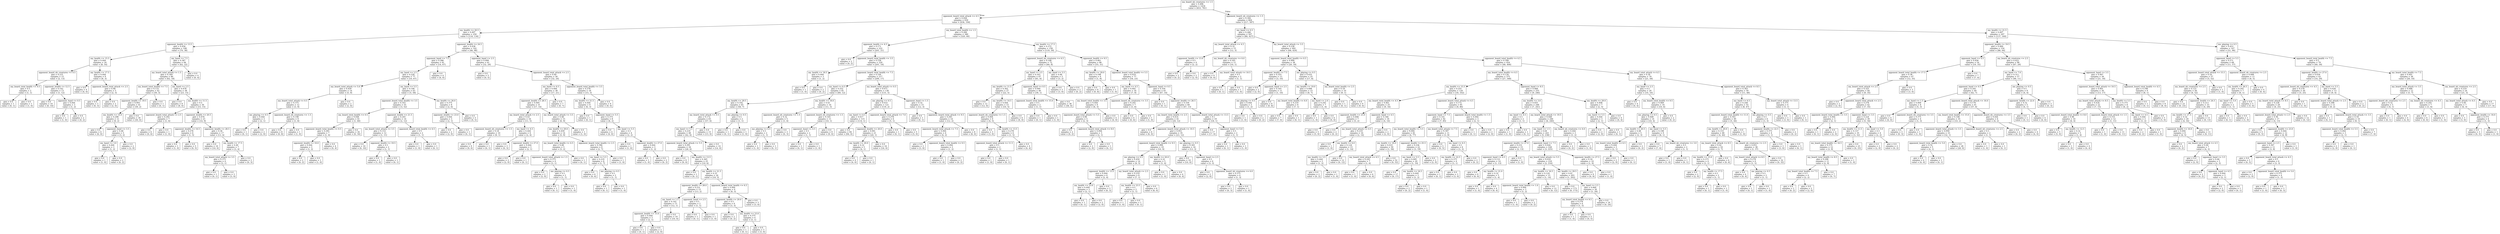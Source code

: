 digraph Tree {
node [shape=box] ;
0 [label="my_board_nb_creatures <= 1.5\ngini = 0.496\nsamples = 1434\nvalue = [653, 781]"] ;
1 [label="opponent_board_total_attack <= 4.5\ngini = 0.426\nsamples = 630\nvalue = [436, 194]"] ;
0 -> 1 [labeldistance=2.5, labelangle=45, headlabel="True"] ;
2 [label="my_health <= 20.5\ngini = 0.497\nsamples = 250\nvalue = [116, 134]"] ;
1 -> 2 ;
3 [label="opponent_health <= 13.5\ngini = 0.456\nsamples = 108\nvalue = [70, 38]"] ;
2 -> 3 ;
4 [label="my_health <= 15.5\ngini = 0.444\nsamples = 24\nvalue = [8, 16]"] ;
3 -> 4 ;
5 [label="opponent_board_nb_creatures <= 0.5\ngini = 0.231\nsamples = 15\nvalue = [2, 13]"] ;
4 -> 5 ;
6 [label="my_board_total_health <= 0.5\ngini = 0.5\nsamples = 2\nvalue = [1, 1]"] ;
5 -> 6 ;
7 [label="gini = 0.0\nsamples = 1\nvalue = [0, 1]"] ;
6 -> 7 ;
8 [label="gini = 0.0\nsamples = 1\nvalue = [1, 0]"] ;
6 -> 8 ;
9 [label="opponent_health <= 12.5\ngini = 0.142\nsamples = 13\nvalue = [1, 12]"] ;
5 -> 9 ;
10 [label="gini = 0.0\nsamples = 10\nvalue = [0, 10]"] ;
9 -> 10 ;
11 [label="opponent_hand <= 0.5\ngini = 0.444\nsamples = 3\nvalue = [1, 2]"] ;
9 -> 11 ;
12 [label="gini = 0.0\nsamples = 1\nvalue = [1, 0]"] ;
11 -> 12 ;
13 [label="gini = 0.0\nsamples = 2\nvalue = [0, 2]"] ;
11 -> 13 ;
14 [label="my_health <= 17.5\ngini = 0.444\nsamples = 9\nvalue = [6, 3]"] ;
4 -> 14 ;
15 [label="gini = 0.0\nsamples = 4\nvalue = [4, 0]"] ;
14 -> 15 ;
16 [label="opponent_board_total_attack <= 2.5\ngini = 0.48\nsamples = 5\nvalue = [2, 3]"] ;
14 -> 16 ;
17 [label="gini = 0.0\nsamples = 3\nvalue = [0, 3]"] ;
16 -> 17 ;
18 [label="gini = 0.0\nsamples = 2\nvalue = [2, 0]"] ;
16 -> 18 ;
19 [label="my_hand <= 7.5\ngini = 0.387\nsamples = 84\nvalue = [62, 22]"] ;
3 -> 19 ;
20 [label="my_board_total_attack <= 1.5\ngini = 0.349\nsamples = 80\nvalue = [62, 18]"] ;
19 -> 20 ;
21 [label="my_board_total_health <= 7.5\ngini = 0.133\nsamples = 42\nvalue = [39, 3]"] ;
20 -> 21 ;
22 [label="opponent_health <= 19.5\ngini = 0.093\nsamples = 41\nvalue = [39, 2]"] ;
21 -> 22 ;
23 [label="my_health <= 14.0\ngini = 0.298\nsamples = 11\nvalue = [9, 2]"] ;
22 -> 23 ;
24 [label="gini = 0.0\nsamples = 6\nvalue = [6, 0]"] ;
23 -> 24 ;
25 [label="opponent_hand <= 3.5\ngini = 0.48\nsamples = 5\nvalue = [3, 2]"] ;
23 -> 25 ;
26 [label="my_hand <= 3.0\ngini = 0.444\nsamples = 3\nvalue = [1, 2]"] ;
25 -> 26 ;
27 [label="gini = 0.0\nsamples = 1\nvalue = [1, 0]"] ;
26 -> 27 ;
28 [label="gini = 0.0\nsamples = 2\nvalue = [0, 2]"] ;
26 -> 28 ;
29 [label="gini = 0.0\nsamples = 2\nvalue = [2, 0]"] ;
25 -> 29 ;
30 [label="gini = 0.0\nsamples = 30\nvalue = [30, 0]"] ;
22 -> 30 ;
31 [label="gini = 0.0\nsamples = 1\nvalue = [0, 1]"] ;
21 -> 31 ;
32 [label="my_hand <= 2.5\ngini = 0.478\nsamples = 38\nvalue = [23, 15]"] ;
20 -> 32 ;
33 [label="gini = 0.0\nsamples = 8\nvalue = [8, 0]"] ;
32 -> 33 ;
34 [label="my_health <= 11.5\ngini = 0.5\nsamples = 30\nvalue = [15, 15]"] ;
32 -> 34 ;
35 [label="opponent_board_total_attack <= 2.5\ngini = 0.245\nsamples = 7\nvalue = [1, 6]"] ;
34 -> 35 ;
36 [label="gini = 0.0\nsamples = 6\nvalue = [0, 6]"] ;
35 -> 36 ;
37 [label="gini = 0.0\nsamples = 1\nvalue = [1, 0]"] ;
35 -> 37 ;
38 [label="opponent_health <= 20.5\ngini = 0.476\nsamples = 23\nvalue = [14, 9]"] ;
34 -> 38 ;
39 [label="opponent_health <= 14.5\ngini = 0.278\nsamples = 6\nvalue = [1, 5]"] ;
38 -> 39 ;
40 [label="gini = 0.0\nsamples = 1\nvalue = [1, 0]"] ;
39 -> 40 ;
41 [label="gini = 0.0\nsamples = 5\nvalue = [0, 5]"] ;
39 -> 41 ;
42 [label="opponent_health <= 28.5\ngini = 0.36\nsamples = 17\nvalue = [13, 4]"] ;
38 -> 42 ;
43 [label="gini = 0.0\nsamples = 10\nvalue = [10, 0]"] ;
42 -> 43 ;
44 [label="my_health <= 17.5\ngini = 0.49\nsamples = 7\nvalue = [3, 4]"] ;
42 -> 44 ;
45 [label="my_board_total_attack <= 3.5\ngini = 0.375\nsamples = 4\nvalue = [3, 1]"] ;
44 -> 45 ;
46 [label="gini = 0.0\nsamples = 1\nvalue = [0, 1]"] ;
45 -> 46 ;
47 [label="gini = 0.0\nsamples = 3\nvalue = [3, 0]"] ;
45 -> 47 ;
48 [label="gini = 0.0\nsamples = 3\nvalue = [0, 3]"] ;
44 -> 48 ;
49 [label="gini = 0.0\nsamples = 4\nvalue = [0, 4]"] ;
19 -> 49 ;
50 [label="opponent_health <= 24.5\ngini = 0.438\nsamples = 142\nvalue = [46, 96]"] ;
2 -> 50 ;
51 [label="opponent_hand <= 7.5\ngini = 0.286\nsamples = 81\nvalue = [14, 67]"] ;
50 -> 51 ;
52 [label="my_hand <= 2.5\ngini = 0.226\nsamples = 77\nvalue = [10, 67]"] ;
51 -> 52 ;
53 [label="my_board_total_attack <= 5.0\ngini = 0.459\nsamples = 14\nvalue = [5, 9]"] ;
52 -> 53 ;
54 [label="my_board_total_attack <= 0.5\ngini = 0.375\nsamples = 12\nvalue = [3, 9]"] ;
53 -> 54 ;
55 [label="me_playing <= 0.5\ngini = 0.444\nsamples = 3\nvalue = [2, 1]"] ;
54 -> 55 ;
56 [label="gini = 0.0\nsamples = 1\nvalue = [0, 1]"] ;
55 -> 56 ;
57 [label="gini = 0.0\nsamples = 2\nvalue = [2, 0]"] ;
55 -> 57 ;
58 [label="opponent_board_nb_creatures <= 1.5\ngini = 0.198\nsamples = 9\nvalue = [1, 8]"] ;
54 -> 58 ;
59 [label="gini = 0.0\nsamples = 8\nvalue = [0, 8]"] ;
58 -> 59 ;
60 [label="gini = 0.0\nsamples = 1\nvalue = [1, 0]"] ;
58 -> 60 ;
61 [label="gini = 0.0\nsamples = 2\nvalue = [2, 0]"] ;
53 -> 61 ;
62 [label="my_hand <= 5.5\ngini = 0.146\nsamples = 63\nvalue = [5, 58]"] ;
52 -> 62 ;
63 [label="opponent_board_total_health <= 3.5\ngini = 0.103\nsamples = 55\nvalue = [3, 52]"] ;
62 -> 63 ;
64 [label="my_board_total_health <= 0.5\ngini = 0.048\nsamples = 41\nvalue = [1, 40]"] ;
63 -> 64 ;
65 [label="opponent_board_total_health <= 0.5\ngini = 0.245\nsamples = 7\nvalue = [1, 6]"] ;
64 -> 65 ;
66 [label="opponent_health <= 10.0\ngini = 0.444\nsamples = 3\nvalue = [1, 2]"] ;
65 -> 66 ;
67 [label="gini = 0.0\nsamples = 2\nvalue = [0, 2]"] ;
66 -> 67 ;
68 [label="gini = 0.0\nsamples = 1\nvalue = [1, 0]"] ;
66 -> 68 ;
69 [label="gini = 0.0\nsamples = 4\nvalue = [0, 4]"] ;
65 -> 69 ;
70 [label="gini = 0.0\nsamples = 34\nvalue = [0, 34]"] ;
64 -> 70 ;
71 [label="opponent_health <= 21.5\ngini = 0.245\nsamples = 14\nvalue = [2, 12]"] ;
63 -> 71 ;
72 [label="my_board_total_attack <= 3.5\ngini = 0.153\nsamples = 12\nvalue = [1, 11]"] ;
71 -> 72 ;
73 [label="gini = 0.0\nsamples = 10\nvalue = [0, 10]"] ;
72 -> 73 ;
74 [label="opponent_health <= 19.5\ngini = 0.5\nsamples = 2\nvalue = [1, 1]"] ;
72 -> 74 ;
75 [label="gini = 0.0\nsamples = 1\nvalue = [1, 0]"] ;
74 -> 75 ;
76 [label="gini = 0.0\nsamples = 1\nvalue = [0, 1]"] ;
74 -> 76 ;
77 [label="opponent_board_total_health <= 6.5\ngini = 0.5\nsamples = 2\nvalue = [1, 1]"] ;
71 -> 77 ;
78 [label="gini = 0.0\nsamples = 1\nvalue = [1, 0]"] ;
77 -> 78 ;
79 [label="gini = 0.0\nsamples = 1\nvalue = [0, 1]"] ;
77 -> 79 ;
80 [label="my_health <= 26.0\ngini = 0.375\nsamples = 8\nvalue = [2, 6]"] ;
62 -> 80 ;
81 [label="opponent_health <= 23.0\ngini = 0.444\nsamples = 3\nvalue = [2, 1]"] ;
80 -> 81 ;
82 [label="gini = 0.0\nsamples = 2\nvalue = [2, 0]"] ;
81 -> 82 ;
83 [label="gini = 0.0\nsamples = 1\nvalue = [0, 1]"] ;
81 -> 83 ;
84 [label="gini = 0.0\nsamples = 5\nvalue = [0, 5]"] ;
80 -> 84 ;
85 [label="gini = 0.0\nsamples = 4\nvalue = [4, 0]"] ;
51 -> 85 ;
86 [label="opponent_hand <= 2.5\ngini = 0.499\nsamples = 61\nvalue = [32, 29]"] ;
50 -> 86 ;
87 [label="gini = 0.0\nsamples = 5\nvalue = [0, 5]"] ;
86 -> 87 ;
88 [label="opponent_board_total_attack <= 2.5\ngini = 0.49\nsamples = 56\nvalue = [32, 24]"] ;
86 -> 88 ;
89 [label="my_hand <= 6.5\ngini = 0.494\nsamples = 38\nvalue = [17, 21]"] ;
88 -> 89 ;
90 [label="opponent_health <= 28.5\ngini = 0.495\nsamples = 31\nvalue = [17, 14]"] ;
89 -> 90 ;
91 [label="my_board_total_attack <= 2.5\ngini = 0.43\nsamples = 16\nvalue = [11, 5]"] ;
90 -> 91 ;
92 [label="opponent_board_nb_creatures <= 1.5\ngini = 0.18\nsamples = 10\nvalue = [9, 1]"] ;
91 -> 92 ;
93 [label="gini = 0.0\nsamples = 9\nvalue = [9, 0]"] ;
92 -> 93 ;
94 [label="gini = 0.0\nsamples = 1\nvalue = [0, 1]"] ;
92 -> 94 ;
95 [label="my_hand <= 4.5\ngini = 0.444\nsamples = 6\nvalue = [2, 4]"] ;
91 -> 95 ;
96 [label="gini = 0.0\nsamples = 3\nvalue = [0, 3]"] ;
95 -> 96 ;
97 [label="opponent_health <= 27.0\ngini = 0.444\nsamples = 3\nvalue = [2, 1]"] ;
95 -> 97 ;
98 [label="gini = 0.0\nsamples = 2\nvalue = [2, 0]"] ;
97 -> 98 ;
99 [label="gini = 0.0\nsamples = 1\nvalue = [0, 1]"] ;
97 -> 99 ;
100 [label="my_board_total_attack <= 3.5\ngini = 0.48\nsamples = 15\nvalue = [6, 9]"] ;
90 -> 100 ;
101 [label="my_health <= 29.0\ngini = 0.459\nsamples = 14\nvalue = [5, 9]"] ;
100 -> 101 ;
102 [label="my_board_total_health <= 4.5\ngini = 0.48\nsamples = 5\nvalue = [3, 2]"] ;
101 -> 102 ;
103 [label="opponent_board_total_attack <= 1.5\ngini = 0.375\nsamples = 4\nvalue = [3, 1]"] ;
102 -> 103 ;
104 [label="gini = 0.0\nsamples = 2\nvalue = [2, 0]"] ;
103 -> 104 ;
105 [label="me_playing <= 0.5\ngini = 0.5\nsamples = 2\nvalue = [1, 1]"] ;
103 -> 105 ;
106 [label="gini = 0.0\nsamples = 1\nvalue = [0, 1]"] ;
105 -> 106 ;
107 [label="gini = 0.0\nsamples = 1\nvalue = [1, 0]"] ;
105 -> 107 ;
108 [label="gini = 0.0\nsamples = 1\nvalue = [0, 1]"] ;
102 -> 108 ;
109 [label="opponent_board_total_health <= 2.5\ngini = 0.346\nsamples = 9\nvalue = [2, 7]"] ;
101 -> 109 ;
110 [label="my_hand <= 5.5\ngini = 0.219\nsamples = 8\nvalue = [1, 7]"] ;
109 -> 110 ;
111 [label="gini = 0.0\nsamples = 6\nvalue = [0, 6]"] ;
110 -> 111 ;
112 [label="me_playing <= 0.5\ngini = 0.5\nsamples = 2\nvalue = [1, 1]"] ;
110 -> 112 ;
113 [label="gini = 0.0\nsamples = 1\nvalue = [0, 1]"] ;
112 -> 113 ;
114 [label="gini = 0.0\nsamples = 1\nvalue = [1, 0]"] ;
112 -> 114 ;
115 [label="gini = 0.0\nsamples = 1\nvalue = [1, 0]"] ;
109 -> 115 ;
116 [label="gini = 0.0\nsamples = 1\nvalue = [1, 0]"] ;
100 -> 116 ;
117 [label="gini = 0.0\nsamples = 7\nvalue = [0, 7]"] ;
89 -> 117 ;
118 [label="opponent_board_total_health <= 3.5\ngini = 0.278\nsamples = 18\nvalue = [15, 3]"] ;
88 -> 118 ;
119 [label="my_health <= 21.5\ngini = 0.444\nsamples = 9\nvalue = [6, 3]"] ;
118 -> 119 ;
120 [label="gini = 0.0\nsamples = 1\nvalue = [0, 1]"] ;
119 -> 120 ;
121 [label="opponent_hand <= 5.5\ngini = 0.375\nsamples = 8\nvalue = [6, 2]"] ;
119 -> 121 ;
122 [label="gini = 0.0\nsamples = 4\nvalue = [4, 0]"] ;
121 -> 122 ;
123 [label="my_hand <= 5.5\ngini = 0.5\nsamples = 4\nvalue = [2, 2]"] ;
121 -> 123 ;
124 [label="gini = 0.0\nsamples = 1\nvalue = [1, 0]"] ;
123 -> 124 ;
125 [label="opponent_health <= 27.0\ngini = 0.444\nsamples = 3\nvalue = [1, 2]"] ;
123 -> 125 ;
126 [label="gini = 0.0\nsamples = 1\nvalue = [1, 0]"] ;
125 -> 126 ;
127 [label="gini = 0.0\nsamples = 2\nvalue = [0, 2]"] ;
125 -> 127 ;
128 [label="gini = 0.0\nsamples = 9\nvalue = [9, 0]"] ;
118 -> 128 ;
129 [label="my_board_total_health <= 1.5\ngini = 0.266\nsamples = 380\nvalue = [320, 60]"] ;
1 -> 129 ;
130 [label="opponent_health <= 4.5\ngini = 0.171\nsamples = 222\nvalue = [201, 21]"] ;
129 -> 130 ;
131 [label="gini = 0.0\nsamples = 2\nvalue = [0, 2]"] ;
130 -> 131 ;
132 [label="opponent_board_total_health <= 3.5\ngini = 0.158\nsamples = 220\nvalue = [201, 19]"] ;
130 -> 132 ;
133 [label="my_health <= 18.5\ngini = 0.444\nsamples = 3\nvalue = [1, 2]"] ;
132 -> 133 ;
134 [label="gini = 0.0\nsamples = 1\nvalue = [1, 0]"] ;
133 -> 134 ;
135 [label="gini = 0.0\nsamples = 2\nvalue = [0, 2]"] ;
133 -> 135 ;
136 [label="opponent_board_total_health <= 7.5\ngini = 0.144\nsamples = 217\nvalue = [200, 17]"] ;
132 -> 136 ;
137 [label="my_hand <= 6.5\ngini = 0.252\nsamples = 81\nvalue = [69, 12]"] ;
136 -> 137 ;
138 [label="my_health <= 29.5\ngini = 0.192\nsamples = 65\nvalue = [58, 7]"] ;
137 -> 138 ;
139 [label="my_board_total_attack <= 0.5\ngini = 0.172\nsamples = 63\nvalue = [57, 6]"] ;
138 -> 139 ;
140 [label="my_hand <= 5.5\ngini = 0.219\nsamples = 48\nvalue = [42, 6]"] ;
139 -> 140 ;
141 [label="opponent_board_total_attack <= 5.5\ngini = 0.291\nsamples = 34\nvalue = [28, 6]"] ;
140 -> 141 ;
142 [label="gini = 0.0\nsamples = 9\nvalue = [9, 0]"] ;
141 -> 142 ;
143 [label="my_health <= 13.5\ngini = 0.365\nsamples = 25\nvalue = [19, 6]"] ;
141 -> 143 ;
144 [label="gini = 0.0\nsamples = 1\nvalue = [0, 1]"] ;
143 -> 144 ;
145 [label="my_health <= 21.5\ngini = 0.33\nsamples = 24\nvalue = [19, 5]"] ;
143 -> 145 ;
146 [label="opponent_health <= 28.0\ngini = 0.231\nsamples = 15\nvalue = [13, 2]"] ;
145 -> 146 ;
147 [label="my_hand <= 1.5\ngini = 0.142\nsamples = 13\nvalue = [12, 1]"] ;
146 -> 147 ;
148 [label="opponent_health <= 15.0\ngini = 0.444\nsamples = 3\nvalue = [2, 1]"] ;
147 -> 148 ;
149 [label="gini = 0.0\nsamples = 1\nvalue = [0, 1]"] ;
148 -> 149 ;
150 [label="gini = 0.0\nsamples = 2\nvalue = [2, 0]"] ;
148 -> 150 ;
151 [label="gini = 0.0\nsamples = 10\nvalue = [10, 0]"] ;
147 -> 151 ;
152 [label="opponent_hand <= 2.5\ngini = 0.5\nsamples = 2\nvalue = [1, 1]"] ;
146 -> 152 ;
153 [label="gini = 0.0\nsamples = 1\nvalue = [0, 1]"] ;
152 -> 153 ;
154 [label="gini = 0.0\nsamples = 1\nvalue = [1, 0]"] ;
152 -> 154 ;
155 [label="opponent_board_total_health <= 6.5\ngini = 0.444\nsamples = 9\nvalue = [6, 3]"] ;
145 -> 155 ;
156 [label="opponent_health <= 20.0\ngini = 0.5\nsamples = 6\nvalue = [3, 3]"] ;
155 -> 156 ;
157 [label="gini = 0.0\nsamples = 2\nvalue = [0, 2]"] ;
156 -> 157 ;
158 [label="my_health <= 23.0\ngini = 0.375\nsamples = 4\nvalue = [3, 1]"] ;
156 -> 158 ;
159 [label="gini = 0.0\nsamples = 1\nvalue = [0, 1]"] ;
158 -> 159 ;
160 [label="gini = 0.0\nsamples = 3\nvalue = [3, 0]"] ;
158 -> 160 ;
161 [label="gini = 0.0\nsamples = 3\nvalue = [3, 0]"] ;
155 -> 161 ;
162 [label="gini = 0.0\nsamples = 14\nvalue = [14, 0]"] ;
140 -> 162 ;
163 [label="gini = 0.0\nsamples = 15\nvalue = [15, 0]"] ;
139 -> 163 ;
164 [label="me_playing <= 0.5\ngini = 0.5\nsamples = 2\nvalue = [1, 1]"] ;
138 -> 164 ;
165 [label="gini = 0.0\nsamples = 1\nvalue = [0, 1]"] ;
164 -> 165 ;
166 [label="gini = 0.0\nsamples = 1\nvalue = [1, 0]"] ;
164 -> 166 ;
167 [label="my_health <= 18.0\ngini = 0.43\nsamples = 16\nvalue = [11, 5]"] ;
137 -> 167 ;
168 [label="opponent_board_nb_creatures <= 1.5\ngini = 0.32\nsamples = 5\nvalue = [1, 4]"] ;
167 -> 168 ;
169 [label="me_playing <= 0.5\ngini = 0.5\nsamples = 2\nvalue = [1, 1]"] ;
168 -> 169 ;
170 [label="gini = 0.0\nsamples = 1\nvalue = [1, 0]"] ;
169 -> 170 ;
171 [label="gini = 0.0\nsamples = 1\nvalue = [0, 1]"] ;
169 -> 171 ;
172 [label="gini = 0.0\nsamples = 3\nvalue = [0, 3]"] ;
168 -> 172 ;
173 [label="opponent_board_nb_creatures <= 1.5\ngini = 0.165\nsamples = 11\nvalue = [10, 1]"] ;
167 -> 173 ;
174 [label="opponent_hand <= 4.5\ngini = 0.5\nsamples = 2\nvalue = [1, 1]"] ;
173 -> 174 ;
175 [label="gini = 0.0\nsamples = 1\nvalue = [0, 1]"] ;
174 -> 175 ;
176 [label="gini = 0.0\nsamples = 1\nvalue = [1, 0]"] ;
174 -> 176 ;
177 [label="gini = 0.0\nsamples = 9\nvalue = [9, 0]"] ;
173 -> 177 ;
178 [label="my_board_total_attack <= 0.5\ngini = 0.071\nsamples = 136\nvalue = [131, 5]"] ;
136 -> 178 ;
179 [label="me_playing <= 0.5\ngini = 0.033\nsamples = 121\nvalue = [119, 2]"] ;
178 -> 179 ;
180 [label="my_hand <= 6.5\ngini = 0.017\nsamples = 115\nvalue = [114, 1]"] ;
179 -> 180 ;
181 [label="gini = 0.0\nsamples = 94\nvalue = [94, 0]"] ;
180 -> 181 ;
182 [label="opponent_health <= 20.0\ngini = 0.091\nsamples = 21\nvalue = [20, 1]"] ;
180 -> 182 ;
183 [label="my_health <= 20.0\ngini = 0.32\nsamples = 5\nvalue = [4, 1]"] ;
182 -> 183 ;
184 [label="gini = 0.0\nsamples = 4\nvalue = [4, 0]"] ;
183 -> 184 ;
185 [label="gini = 0.0\nsamples = 1\nvalue = [0, 1]"] ;
183 -> 185 ;
186 [label="gini = 0.0\nsamples = 16\nvalue = [16, 0]"] ;
182 -> 186 ;
187 [label="opponent_board_total_attack <= 7.0\ngini = 0.278\nsamples = 6\nvalue = [5, 1]"] ;
179 -> 187 ;
188 [label="gini = 0.0\nsamples = 1\nvalue = [0, 1]"] ;
187 -> 188 ;
189 [label="gini = 0.0\nsamples = 5\nvalue = [5, 0]"] ;
187 -> 189 ;
190 [label="opponent_hand <= 1.5\ngini = 0.32\nsamples = 15\nvalue = [12, 3]"] ;
178 -> 190 ;
191 [label="gini = 0.0\nsamples = 1\nvalue = [0, 1]"] ;
190 -> 191 ;
192 [label="opponent_board_total_attack <= 9.5\ngini = 0.245\nsamples = 14\nvalue = [12, 2]"] ;
190 -> 192 ;
193 [label="opponent_board_total_attack <= 7.5\ngini = 0.444\nsamples = 6\nvalue = [4, 2]"] ;
192 -> 193 ;
194 [label="gini = 0.0\nsamples = 3\nvalue = [3, 0]"] ;
193 -> 194 ;
195 [label="opponent_board_total_health <= 9.5\ngini = 0.444\nsamples = 3\nvalue = [1, 2]"] ;
193 -> 195 ;
196 [label="gini = 0.0\nsamples = 1\nvalue = [1, 0]"] ;
195 -> 196 ;
197 [label="gini = 0.0\nsamples = 2\nvalue = [0, 2]"] ;
195 -> 197 ;
198 [label="gini = 0.0\nsamples = 8\nvalue = [8, 0]"] ;
192 -> 198 ;
199 [label="my_health <= 17.5\ngini = 0.372\nsamples = 158\nvalue = [119, 39]"] ;
129 -> 199 ;
200 [label="opponent_board_nb_creatures <= 6.5\ngini = 0.198\nsamples = 72\nvalue = [64, 8]"] ;
199 -> 200 ;
201 [label="my_hand <= 3.5\ngini = 0.163\nsamples = 67\nvalue = [61, 6]"] ;
200 -> 201 ;
202 [label="my_health <= 11.5\ngini = 0.302\nsamples = 27\nvalue = [22, 5]"] ;
201 -> 202 ;
203 [label="gini = 0.0\nsamples = 12\nvalue = [12, 0]"] ;
202 -> 203 ;
204 [label="my_health <= 14.5\ngini = 0.444\nsamples = 15\nvalue = [10, 5]"] ;
202 -> 204 ;
205 [label="opponent_board_nb_creatures <= 1.5\ngini = 0.494\nsamples = 9\nvalue = [4, 5]"] ;
204 -> 205 ;
206 [label="gini = 0.0\nsamples = 3\nvalue = [3, 0]"] ;
205 -> 206 ;
207 [label="my_health <= 13.5\ngini = 0.278\nsamples = 6\nvalue = [1, 5]"] ;
205 -> 207 ;
208 [label="opponent_board_total_attack <= 11.5\ngini = 0.5\nsamples = 2\nvalue = [1, 1]"] ;
207 -> 208 ;
209 [label="gini = 0.0\nsamples = 1\nvalue = [1, 0]"] ;
208 -> 209 ;
210 [label="gini = 0.0\nsamples = 1\nvalue = [0, 1]"] ;
208 -> 210 ;
211 [label="gini = 0.0\nsamples = 4\nvalue = [0, 4]"] ;
207 -> 211 ;
212 [label="gini = 0.0\nsamples = 6\nvalue = [6, 0]"] ;
204 -> 212 ;
213 [label="opponent_hand <= 0.5\ngini = 0.049\nsamples = 40\nvalue = [39, 1]"] ;
201 -> 213 ;
214 [label="opponent_board_total_health <= 15.0\ngini = 0.5\nsamples = 2\nvalue = [1, 1]"] ;
213 -> 214 ;
215 [label="gini = 0.0\nsamples = 1\nvalue = [0, 1]"] ;
214 -> 215 ;
216 [label="gini = 0.0\nsamples = 1\nvalue = [1, 0]"] ;
214 -> 216 ;
217 [label="gini = 0.0\nsamples = 38\nvalue = [38, 0]"] ;
213 -> 217 ;
218 [label="my_hand <= 5.5\ngini = 0.48\nsamples = 5\nvalue = [3, 2]"] ;
200 -> 218 ;
219 [label="gini = 0.0\nsamples = 3\nvalue = [3, 0]"] ;
218 -> 219 ;
220 [label="gini = 0.0\nsamples = 2\nvalue = [0, 2]"] ;
218 -> 220 ;
221 [label="opponent_health <= 9.5\ngini = 0.461\nsamples = 86\nvalue = [55, 31]"] ;
199 -> 221 ;
222 [label="my_health <= 29.0\ngini = 0.198\nsamples = 9\nvalue = [1, 8]"] ;
221 -> 222 ;
223 [label="gini = 0.0\nsamples = 8\nvalue = [0, 8]"] ;
222 -> 223 ;
224 [label="gini = 0.0\nsamples = 1\nvalue = [1, 0]"] ;
222 -> 224 ;
225 [label="opponent_board_total_health <= 5.5\ngini = 0.419\nsamples = 77\nvalue = [54, 23]"] ;
221 -> 225 ;
226 [label="my_hand <= 4.5\ngini = 0.492\nsamples = 16\nvalue = [7, 9]"] ;
225 -> 226 ;
227 [label="my_board_total_health <= 3.5\ngini = 0.444\nsamples = 9\nvalue = [6, 3]"] ;
226 -> 227 ;
228 [label="opponent_board_total_attack <= 5.5\ngini = 0.48\nsamples = 5\nvalue = [2, 3]"] ;
227 -> 228 ;
229 [label="gini = 0.0\nsamples = 2\nvalue = [0, 2]"] ;
228 -> 229 ;
230 [label="opponent_board_total_attack <= 8.0\ngini = 0.444\nsamples = 3\nvalue = [2, 1]"] ;
228 -> 230 ;
231 [label="gini = 0.0\nsamples = 2\nvalue = [2, 0]"] ;
230 -> 231 ;
232 [label="gini = 0.0\nsamples = 1\nvalue = [0, 1]"] ;
230 -> 232 ;
233 [label="gini = 0.0\nsamples = 4\nvalue = [4, 0]"] ;
227 -> 233 ;
234 [label="opponent_board_nb_creatures <= 3.5\ngini = 0.245\nsamples = 7\nvalue = [1, 6]"] ;
226 -> 234 ;
235 [label="gini = 0.0\nsamples = 6\nvalue = [0, 6]"] ;
234 -> 235 ;
236 [label="gini = 0.0\nsamples = 1\nvalue = [1, 0]"] ;
234 -> 236 ;
237 [label="opponent_hand <= 0.5\ngini = 0.354\nsamples = 61\nvalue = [47, 14]"] ;
225 -> 237 ;
238 [label="gini = 0.0\nsamples = 1\nvalue = [0, 1]"] ;
237 -> 238 ;
239 [label="opponent_health <= 26.5\ngini = 0.339\nsamples = 60\nvalue = [47, 13]"] ;
237 -> 239 ;
240 [label="my_board_total_health <= 2.5\ngini = 0.414\nsamples = 41\nvalue = [29, 12]"] ;
239 -> 240 ;
241 [label="gini = 0.0\nsamples = 6\nvalue = [6, 0]"] ;
240 -> 241 ;
242 [label="opponent_board_total_attack <= 10.5\ngini = 0.451\nsamples = 35\nvalue = [23, 12]"] ;
240 -> 242 ;
243 [label="opponent_board_total_health <= 9.5\ngini = 0.499\nsamples = 19\nvalue = [10, 9]"] ;
242 -> 243 ;
244 [label="me_playing <= 0.5\ngini = 0.459\nsamples = 14\nvalue = [9, 5]"] ;
243 -> 244 ;
245 [label="opponent_health <= 13.5\ngini = 0.444\nsamples = 6\nvalue = [2, 4]"] ;
244 -> 245 ;
246 [label="my_health <= 23.0\ngini = 0.444\nsamples = 3\nvalue = [2, 1]"] ;
245 -> 246 ;
247 [label="gini = 0.0\nsamples = 1\nvalue = [0, 1]"] ;
246 -> 247 ;
248 [label="gini = 0.0\nsamples = 2\nvalue = [2, 0]"] ;
246 -> 248 ;
249 [label="gini = 0.0\nsamples = 3\nvalue = [0, 3]"] ;
245 -> 249 ;
250 [label="my_board_total_attack <= 2.5\ngini = 0.219\nsamples = 8\nvalue = [7, 1]"] ;
244 -> 250 ;
251 [label="my_health <= 23.5\ngini = 0.5\nsamples = 2\nvalue = [1, 1]"] ;
250 -> 251 ;
252 [label="gini = 0.0\nsamples = 1\nvalue = [1, 0]"] ;
251 -> 252 ;
253 [label="gini = 0.0\nsamples = 1\nvalue = [0, 1]"] ;
251 -> 253 ;
254 [label="gini = 0.0\nsamples = 6\nvalue = [6, 0]"] ;
250 -> 254 ;
255 [label="my_health <= 20.0\ngini = 0.32\nsamples = 5\nvalue = [1, 4]"] ;
243 -> 255 ;
256 [label="gini = 0.0\nsamples = 1\nvalue = [1, 0]"] ;
255 -> 256 ;
257 [label="gini = 0.0\nsamples = 4\nvalue = [0, 4]"] ;
255 -> 257 ;
258 [label="me_playing <= 0.5\ngini = 0.305\nsamples = 16\nvalue = [13, 3]"] ;
242 -> 258 ;
259 [label="gini = 0.0\nsamples = 10\nvalue = [10, 0]"] ;
258 -> 259 ;
260 [label="opponent_hand <= 2.5\ngini = 0.5\nsamples = 6\nvalue = [3, 3]"] ;
258 -> 260 ;
261 [label="gini = 0.0\nsamples = 2\nvalue = [2, 0]"] ;
260 -> 261 ;
262 [label="opponent_board_nb_creatures <= 6.0\ngini = 0.375\nsamples = 4\nvalue = [1, 3]"] ;
260 -> 262 ;
263 [label="gini = 0.0\nsamples = 3\nvalue = [0, 3]"] ;
262 -> 263 ;
264 [label="gini = 0.0\nsamples = 1\nvalue = [1, 0]"] ;
262 -> 264 ;
265 [label="opponent_board_total_attack <= 13.5\ngini = 0.1\nsamples = 19\nvalue = [18, 1]"] ;
239 -> 265 ;
266 [label="gini = 0.0\nsamples = 17\nvalue = [17, 0]"] ;
265 -> 266 ;
267 [label="opponent_hand <= 5.0\ngini = 0.5\nsamples = 2\nvalue = [1, 1]"] ;
265 -> 267 ;
268 [label="gini = 0.0\nsamples = 1\nvalue = [0, 1]"] ;
267 -> 268 ;
269 [label="gini = 0.0\nsamples = 1\nvalue = [1, 0]"] ;
267 -> 269 ;
270 [label="opponent_board_nb_creatures <= 1.5\ngini = 0.394\nsamples = 804\nvalue = [217, 587]"] ;
0 -> 270 [labeldistance=2.5, labelangle=-45, headlabel="False"] ;
271 [label="my_hand <= 0.5\ngini = 0.266\nsamples = 507\nvalue = [80, 427]"] ;
270 -> 271 ;
272 [label="my_board_total_attack <= 4.5\ngini = 0.32\nsamples = 15\nvalue = [12, 3]"] ;
271 -> 272 ;
273 [label="opponent_health <= 13.0\ngini = 0.5\nsamples = 4\nvalue = [2, 2]"] ;
272 -> 273 ;
274 [label="gini = 0.0\nsamples = 2\nvalue = [0, 2]"] ;
273 -> 274 ;
275 [label="gini = 0.0\nsamples = 2\nvalue = [2, 0]"] ;
273 -> 275 ;
276 [label="my_board_nb_creatures <= 6.0\ngini = 0.165\nsamples = 11\nvalue = [10, 1]"] ;
272 -> 276 ;
277 [label="gini = 0.0\nsamples = 9\nvalue = [9, 0]"] ;
276 -> 277 ;
278 [label="my_board_total_attack <= 10.5\ngini = 0.5\nsamples = 2\nvalue = [1, 1]"] ;
276 -> 278 ;
279 [label="gini = 0.0\nsamples = 1\nvalue = [0, 1]"] ;
278 -> 279 ;
280 [label="gini = 0.0\nsamples = 1\nvalue = [1, 0]"] ;
278 -> 280 ;
281 [label="my_board_total_attack <= 3.5\ngini = 0.238\nsamples = 492\nvalue = [68, 424]"] ;
271 -> 281 ;
282 [label="opponent_board_total_health <= 0.5\ngini = 0.499\nsamples = 38\nvalue = [20, 18]"] ;
281 -> 282 ;
283 [label="opponent_health <= 7.5\ngini = 0.355\nsamples = 13\nvalue = [3, 10]"] ;
282 -> 283 ;
284 [label="gini = 0.0\nsamples = 2\nvalue = [2, 0]"] ;
283 -> 284 ;
285 [label="opponent_hand <= 2.5\ngini = 0.165\nsamples = 11\nvalue = [1, 10]"] ;
283 -> 285 ;
286 [label="me_playing <= 0.5\ngini = 0.444\nsamples = 3\nvalue = [1, 2]"] ;
285 -> 286 ;
287 [label="gini = 0.0\nsamples = 1\nvalue = [1, 0]"] ;
286 -> 287 ;
288 [label="gini = 0.0\nsamples = 2\nvalue = [0, 2]"] ;
286 -> 288 ;
289 [label="gini = 0.0\nsamples = 8\nvalue = [0, 8]"] ;
285 -> 289 ;
290 [label="me_playing <= 0.5\ngini = 0.435\nsamples = 25\nvalue = [17, 8]"] ;
282 -> 290 ;
291 [label="my_health <= 19.0\ngini = 0.498\nsamples = 15\nvalue = [8, 7]"] ;
290 -> 291 ;
292 [label="my_board_total_health <= 6.0\ngini = 0.219\nsamples = 8\nvalue = [7, 1]"] ;
291 -> 292 ;
293 [label="gini = 0.0\nsamples = 7\nvalue = [7, 0]"] ;
292 -> 293 ;
294 [label="gini = 0.0\nsamples = 1\nvalue = [0, 1]"] ;
292 -> 294 ;
295 [label="my_hand <= 2.0\ngini = 0.245\nsamples = 7\nvalue = [1, 6]"] ;
291 -> 295 ;
296 [label="gini = 0.0\nsamples = 1\nvalue = [1, 0]"] ;
295 -> 296 ;
297 [label="gini = 0.0\nsamples = 6\nvalue = [0, 6]"] ;
295 -> 297 ;
298 [label="my_board_total_health <= 2.5\ngini = 0.18\nsamples = 10\nvalue = [9, 1]"] ;
290 -> 298 ;
299 [label="gini = 0.0\nsamples = 1\nvalue = [0, 1]"] ;
298 -> 299 ;
300 [label="gini = 0.0\nsamples = 9\nvalue = [9, 0]"] ;
298 -> 300 ;
301 [label="opponent_board_total_health <= 4.5\ngini = 0.189\nsamples = 454\nvalue = [48, 406]"] ;
281 -> 301 ;
302 [label="my_board_total_health <= 6.5\ngini = 0.134\nsamples = 375\nvalue = [27, 348]"] ;
301 -> 302 ;
303 [label="my_health <= 15.5\ngini = 0.255\nsamples = 120\nvalue = [18, 102]"] ;
302 -> 303 ;
304 [label="my_board_total_health <= 4.5\ngini = 0.461\nsamples = 25\nvalue = [9, 16]"] ;
303 -> 304 ;
305 [label="opponent_health <= 23.0\ngini = 0.408\nsamples = 7\nvalue = [5, 2]"] ;
304 -> 305 ;
306 [label="gini = 0.0\nsamples = 5\nvalue = [5, 0]"] ;
305 -> 306 ;
307 [label="gini = 0.0\nsamples = 2\nvalue = [0, 2]"] ;
305 -> 307 ;
308 [label="opponent_hand <= 4.5\ngini = 0.346\nsamples = 18\nvalue = [4, 14]"] ;
304 -> 308 ;
309 [label="my_board_total_attack <= 4.5\ngini = 0.219\nsamples = 16\nvalue = [2, 14]"] ;
308 -> 309 ;
310 [label="gini = 0.0\nsamples = 1\nvalue = [1, 0]"] ;
309 -> 310 ;
311 [label="my_health <= 6.0\ngini = 0.124\nsamples = 15\nvalue = [1, 14]"] ;
309 -> 311 ;
312 [label="my_health <= 3.5\ngini = 0.444\nsamples = 3\nvalue = [1, 2]"] ;
311 -> 312 ;
313 [label="gini = 0.0\nsamples = 2\nvalue = [0, 2]"] ;
312 -> 313 ;
314 [label="gini = 0.0\nsamples = 1\nvalue = [1, 0]"] ;
312 -> 314 ;
315 [label="gini = 0.0\nsamples = 12\nvalue = [0, 12]"] ;
311 -> 315 ;
316 [label="gini = 0.0\nsamples = 2\nvalue = [2, 0]"] ;
308 -> 316 ;
317 [label="opponent_board_total_attack <= 4.5\ngini = 0.172\nsamples = 95\nvalue = [9, 86]"] ;
303 -> 317 ;
318 [label="opponent_hand <= 7.5\ngini = 0.141\nsamples = 92\nvalue = [7, 85]"] ;
317 -> 318 ;
319 [label="my_board_total_health <= 5.5\ngini = 0.094\nsamples = 81\nvalue = [4, 77]"] ;
318 -> 319 ;
320 [label="my_health <= 18.0\ngini = 0.033\nsamples = 59\nvalue = [1, 58]"] ;
319 -> 320 ;
321 [label="my_board_total_attack <= 4.5\ngini = 0.245\nsamples = 7\nvalue = [1, 6]"] ;
320 -> 321 ;
322 [label="gini = 0.0\nsamples = 1\nvalue = [1, 0]"] ;
321 -> 322 ;
323 [label="gini = 0.0\nsamples = 6\nvalue = [0, 6]"] ;
321 -> 323 ;
324 [label="gini = 0.0\nsamples = 52\nvalue = [0, 52]"] ;
320 -> 324 ;
325 [label="opponent_health <= 25.5\ngini = 0.236\nsamples = 22\nvalue = [3, 19]"] ;
319 -> 325 ;
326 [label="my_hand <= 5.5\ngini = 0.095\nsamples = 20\nvalue = [1, 19]"] ;
325 -> 326 ;
327 [label="gini = 0.0\nsamples = 17\nvalue = [0, 17]"] ;
326 -> 327 ;
328 [label="my_health <= 24.5\ngini = 0.444\nsamples = 3\nvalue = [1, 2]"] ;
326 -> 328 ;
329 [label="gini = 0.0\nsamples = 2\nvalue = [0, 2]"] ;
328 -> 329 ;
330 [label="gini = 0.0\nsamples = 1\nvalue = [1, 0]"] ;
328 -> 330 ;
331 [label="gini = 0.0\nsamples = 2\nvalue = [2, 0]"] ;
325 -> 331 ;
332 [label="my_board_total_attack <= 7.5\ngini = 0.397\nsamples = 11\nvalue = [3, 8]"] ;
318 -> 332 ;
333 [label="gini = 0.0\nsamples = 5\nvalue = [0, 5]"] ;
332 -> 333 ;
334 [label="my_hand <= 6.5\ngini = 0.5\nsamples = 6\nvalue = [3, 3]"] ;
332 -> 334 ;
335 [label="my_health <= 22.5\ngini = 0.375\nsamples = 4\nvalue = [3, 1]"] ;
334 -> 335 ;
336 [label="gini = 0.0\nsamples = 1\nvalue = [0, 1]"] ;
335 -> 336 ;
337 [label="gini = 0.0\nsamples = 3\nvalue = [3, 0]"] ;
335 -> 337 ;
338 [label="gini = 0.0\nsamples = 2\nvalue = [0, 2]"] ;
334 -> 338 ;
339 [label="opponent_board_total_health <= 1.5\ngini = 0.444\nsamples = 3\nvalue = [2, 1]"] ;
317 -> 339 ;
340 [label="gini = 0.0\nsamples = 1\nvalue = [0, 1]"] ;
339 -> 340 ;
341 [label="gini = 0.0\nsamples = 2\nvalue = [2, 0]"] ;
339 -> 341 ;
342 [label="opponent_hand <= 8.5\ngini = 0.068\nsamples = 255\nvalue = [9, 246]"] ;
302 -> 342 ;
343 [label="my_health <= 3.0\ngini = 0.055\nsamples = 248\nvalue = [7, 241]"] ;
342 -> 343 ;
344 [label="my_hand <= 4.5\ngini = 0.5\nsamples = 2\nvalue = [1, 1]"] ;
343 -> 344 ;
345 [label="gini = 0.0\nsamples = 1\nvalue = [1, 0]"] ;
344 -> 345 ;
346 [label="gini = 0.0\nsamples = 1\nvalue = [0, 1]"] ;
344 -> 346 ;
347 [label="my_board_total_attack <= 19.5\ngini = 0.048\nsamples = 246\nvalue = [6, 240]"] ;
343 -> 347 ;
348 [label="my_hand <= 1.5\ngini = 0.04\nsamples = 243\nvalue = [5, 238]"] ;
347 -> 348 ;
349 [label="opponent_health <= 27.0\ngini = 0.231\nsamples = 15\nvalue = [2, 13]"] ;
348 -> 349 ;
350 [label="opponent_hand <= 4.5\ngini = 0.133\nsamples = 14\nvalue = [1, 13]"] ;
349 -> 350 ;
351 [label="gini = 0.0\nsamples = 9\nvalue = [0, 9]"] ;
350 -> 351 ;
352 [label="my_health <= 21.0\ngini = 0.32\nsamples = 5\nvalue = [1, 4]"] ;
350 -> 352 ;
353 [label="gini = 0.0\nsamples = 1\nvalue = [1, 0]"] ;
352 -> 353 ;
354 [label="gini = 0.0\nsamples = 4\nvalue = [0, 4]"] ;
352 -> 354 ;
355 [label="gini = 0.0\nsamples = 1\nvalue = [1, 0]"] ;
349 -> 355 ;
356 [label="opponent_hand <= 7.5\ngini = 0.026\nsamples = 228\nvalue = [3, 225]"] ;
348 -> 356 ;
357 [label="my_board_total_attack <= 5.5\ngini = 0.018\nsamples = 218\nvalue = [2, 216]"] ;
356 -> 357 ;
358 [label="my_health <= 16.5\ngini = 0.124\nsamples = 15\nvalue = [1, 14]"] ;
357 -> 358 ;
359 [label="opponent_board_total_health <= 1.0\ngini = 0.444\nsamples = 3\nvalue = [1, 2]"] ;
358 -> 359 ;
360 [label="gini = 0.0\nsamples = 1\nvalue = [1, 0]"] ;
359 -> 360 ;
361 [label="gini = 0.0\nsamples = 2\nvalue = [0, 2]"] ;
359 -> 361 ;
362 [label="gini = 0.0\nsamples = 12\nvalue = [0, 12]"] ;
358 -> 362 ;
363 [label="my_health <= 29.5\ngini = 0.01\nsamples = 203\nvalue = [1, 202]"] ;
357 -> 363 ;
364 [label="gini = 0.0\nsamples = 173\nvalue = [0, 173]"] ;
363 -> 364 ;
365 [label="my_hand <= 2.5\ngini = 0.064\nsamples = 30\nvalue = [1, 29]"] ;
363 -> 365 ;
366 [label="my_board_total_health <= 9.5\ngini = 0.278\nsamples = 6\nvalue = [1, 5]"] ;
365 -> 366 ;
367 [label="gini = 0.0\nsamples = 1\nvalue = [1, 0]"] ;
366 -> 367 ;
368 [label="gini = 0.0\nsamples = 5\nvalue = [0, 5]"] ;
366 -> 368 ;
369 [label="gini = 0.0\nsamples = 24\nvalue = [0, 24]"] ;
365 -> 369 ;
370 [label="opponent_health <= 27.5\ngini = 0.18\nsamples = 10\nvalue = [1, 9]"] ;
356 -> 370 ;
371 [label="gini = 0.0\nsamples = 9\nvalue = [0, 9]"] ;
370 -> 371 ;
372 [label="gini = 0.0\nsamples = 1\nvalue = [1, 0]"] ;
370 -> 372 ;
373 [label="my_board_nb_creatures <= 6.0\ngini = 0.444\nsamples = 3\nvalue = [1, 2]"] ;
347 -> 373 ;
374 [label="gini = 0.0\nsamples = 2\nvalue = [0, 2]"] ;
373 -> 374 ;
375 [label="gini = 0.0\nsamples = 1\nvalue = [1, 0]"] ;
373 -> 375 ;
376 [label="my_health <= 29.0\ngini = 0.408\nsamples = 7\nvalue = [2, 5]"] ;
342 -> 376 ;
377 [label="my_hand <= 5.5\ngini = 0.444\nsamples = 3\nvalue = [2, 1]"] ;
376 -> 377 ;
378 [label="gini = 0.0\nsamples = 2\nvalue = [2, 0]"] ;
377 -> 378 ;
379 [label="gini = 0.0\nsamples = 1\nvalue = [0, 1]"] ;
377 -> 379 ;
380 [label="gini = 0.0\nsamples = 4\nvalue = [0, 4]"] ;
376 -> 380 ;
381 [label="my_board_total_attack <= 6.5\ngini = 0.39\nsamples = 79\nvalue = [21, 58]"] ;
301 -> 381 ;
382 [label="my_hand <= 2.5\ngini = 0.5\nsamples = 20\nvalue = [10, 10]"] ;
381 -> 382 ;
383 [label="gini = 0.0\nsamples = 4\nvalue = [0, 4]"] ;
382 -> 383 ;
384 [label="my_board_total_health <= 9.5\ngini = 0.469\nsamples = 16\nvalue = [10, 6]"] ;
382 -> 384 ;
385 [label="me_playing <= 0.5\ngini = 0.408\nsamples = 14\nvalue = [10, 4]"] ;
384 -> 385 ;
386 [label="my_health <= 20.5\ngini = 0.48\nsamples = 5\nvalue = [2, 3]"] ;
385 -> 386 ;
387 [label="my_board_total_health <= 6.5\ngini = 0.444\nsamples = 3\nvalue = [2, 1]"] ;
386 -> 387 ;
388 [label="gini = 0.0\nsamples = 2\nvalue = [2, 0]"] ;
387 -> 388 ;
389 [label="gini = 0.0\nsamples = 1\nvalue = [0, 1]"] ;
387 -> 389 ;
390 [label="gini = 0.0\nsamples = 2\nvalue = [0, 2]"] ;
386 -> 390 ;
391 [label="my_hand <= 5.5\ngini = 0.198\nsamples = 9\nvalue = [8, 1]"] ;
385 -> 391 ;
392 [label="gini = 0.0\nsamples = 7\nvalue = [7, 0]"] ;
391 -> 392 ;
393 [label="my_board_nb_creatures <= 3.0\ngini = 0.5\nsamples = 2\nvalue = [1, 1]"] ;
391 -> 393 ;
394 [label="gini = 0.0\nsamples = 1\nvalue = [1, 0]"] ;
393 -> 394 ;
395 [label="gini = 0.0\nsamples = 1\nvalue = [0, 1]"] ;
393 -> 395 ;
396 [label="gini = 0.0\nsamples = 2\nvalue = [0, 2]"] ;
384 -> 396 ;
397 [label="opponent_board_total_attack <= 8.5\ngini = 0.303\nsamples = 59\nvalue = [11, 48]"] ;
381 -> 397 ;
398 [label="my_hand <= 6.5\ngini = 0.249\nsamples = 55\nvalue = [8, 47]"] ;
397 -> 398 ;
399 [label="opponent_board_total_health <= 11.0\ngini = 0.183\nsamples = 49\nvalue = [5, 44]"] ;
398 -> 399 ;
400 [label="my_health <= 20.0\ngini = 0.153\nsamples = 48\nvalue = [4, 44]"] ;
399 -> 400 ;
401 [label="my_board_total_attack <= 8.5\ngini = 0.42\nsamples = 10\nvalue = [3, 7]"] ;
400 -> 401 ;
402 [label="my_health <= 15.0\ngini = 0.375\nsamples = 4\nvalue = [3, 1]"] ;
401 -> 402 ;
403 [label="gini = 0.0\nsamples = 2\nvalue = [2, 0]"] ;
402 -> 403 ;
404 [label="my_health <= 17.5\ngini = 0.5\nsamples = 2\nvalue = [1, 1]"] ;
402 -> 404 ;
405 [label="gini = 0.0\nsamples = 1\nvalue = [0, 1]"] ;
404 -> 405 ;
406 [label="gini = 0.0\nsamples = 1\nvalue = [1, 0]"] ;
404 -> 406 ;
407 [label="gini = 0.0\nsamples = 6\nvalue = [0, 6]"] ;
401 -> 407 ;
408 [label="my_board_nb_creatures <= 2.5\ngini = 0.051\nsamples = 38\nvalue = [1, 37]"] ;
400 -> 408 ;
409 [label="my_board_total_attack <= 8.5\ngini = 0.278\nsamples = 6\nvalue = [1, 5]"] ;
408 -> 409 ;
410 [label="gini = 0.0\nsamples = 4\nvalue = [0, 4]"] ;
409 -> 410 ;
411 [label="me_playing <= 0.5\ngini = 0.5\nsamples = 2\nvalue = [1, 1]"] ;
409 -> 411 ;
412 [label="gini = 0.0\nsamples = 1\nvalue = [0, 1]"] ;
411 -> 412 ;
413 [label="gini = 0.0\nsamples = 1\nvalue = [1, 0]"] ;
411 -> 413 ;
414 [label="gini = 0.0\nsamples = 32\nvalue = [0, 32]"] ;
408 -> 414 ;
415 [label="gini = 0.0\nsamples = 1\nvalue = [1, 0]"] ;
399 -> 415 ;
416 [label="me_playing <= 0.5\ngini = 0.5\nsamples = 6\nvalue = [3, 3]"] ;
398 -> 416 ;
417 [label="opponent_health <= 22.5\ngini = 0.375\nsamples = 4\nvalue = [3, 1]"] ;
416 -> 417 ;
418 [label="gini = 0.0\nsamples = 3\nvalue = [3, 0]"] ;
417 -> 418 ;
419 [label="gini = 0.0\nsamples = 1\nvalue = [0, 1]"] ;
417 -> 419 ;
420 [label="gini = 0.0\nsamples = 2\nvalue = [0, 2]"] ;
416 -> 420 ;
421 [label="my_board_total_attack <= 13.5\ngini = 0.375\nsamples = 4\nvalue = [3, 1]"] ;
397 -> 421 ;
422 [label="gini = 0.0\nsamples = 3\nvalue = [3, 0]"] ;
421 -> 422 ;
423 [label="gini = 0.0\nsamples = 1\nvalue = [0, 1]"] ;
421 -> 423 ;
424 [label="my_health <= 21.5\ngini = 0.497\nsamples = 297\nvalue = [137, 160]"] ;
270 -> 424 ;
425 [label="opponent_health <= 19.5\ngini = 0.489\nsamples = 150\nvalue = [86, 64]"] ;
424 -> 425 ;
426 [label="opponent_hand <= 4.5\ngini = 0.456\nsamples = 54\nvalue = [19, 35]"] ;
425 -> 426 ;
427 [label="opponent_board_total_health <= 17.5\ngini = 0.38\nsamples = 47\nvalue = [12, 35]"] ;
426 -> 427 ;
428 [label="my_board_total_attack <= 2.5\ngini = 0.325\nsamples = 44\nvalue = [9, 35]"] ;
427 -> 428 ;
429 [label="gini = 0.0\nsamples = 2\nvalue = [2, 0]"] ;
428 -> 429 ;
430 [label="opponent_board_total_attack <= 2.5\ngini = 0.278\nsamples = 42\nvalue = [7, 35]"] ;
428 -> 430 ;
431 [label="opponent_board_total_health <= 3.5\ngini = 0.444\nsamples = 3\nvalue = [2, 1]"] ;
430 -> 431 ;
432 [label="gini = 0.0\nsamples = 1\nvalue = [0, 1]"] ;
431 -> 432 ;
433 [label="gini = 0.0\nsamples = 2\nvalue = [2, 0]"] ;
431 -> 433 ;
434 [label="opponent_hand <= 3.5\ngini = 0.224\nsamples = 39\nvalue = [5, 34]"] ;
430 -> 434 ;
435 [label="my_health <= 11.5\ngini = 0.157\nsamples = 35\nvalue = [3, 32]"] ;
434 -> 435 ;
436 [label="my_board_total_health <= 16.5\ngini = 0.375\nsamples = 12\nvalue = [3, 9]"] ;
435 -> 436 ;
437 [label="my_board_total_health <= 8.5\ngini = 0.298\nsamples = 11\nvalue = [2, 9]"] ;
436 -> 437 ;
438 [label="my_board_total_health <= 7.5\ngini = 0.5\nsamples = 4\nvalue = [2, 2]"] ;
437 -> 438 ;
439 [label="gini = 0.0\nsamples = 2\nvalue = [0, 2]"] ;
438 -> 439 ;
440 [label="gini = 0.0\nsamples = 2\nvalue = [2, 0]"] ;
438 -> 440 ;
441 [label="gini = 0.0\nsamples = 7\nvalue = [0, 7]"] ;
437 -> 441 ;
442 [label="gini = 0.0\nsamples = 1\nvalue = [1, 0]"] ;
436 -> 442 ;
443 [label="gini = 0.0\nsamples = 23\nvalue = [0, 23]"] ;
435 -> 443 ;
444 [label="my_hand <= 5.0\ngini = 0.5\nsamples = 4\nvalue = [2, 2]"] ;
434 -> 444 ;
445 [label="gini = 0.0\nsamples = 2\nvalue = [2, 0]"] ;
444 -> 445 ;
446 [label="gini = 0.0\nsamples = 2\nvalue = [0, 2]"] ;
444 -> 446 ;
447 [label="gini = 0.0\nsamples = 3\nvalue = [3, 0]"] ;
427 -> 447 ;
448 [label="gini = 0.0\nsamples = 7\nvalue = [7, 0]"] ;
426 -> 448 ;
449 [label="my_board_nb_creatures <= 2.5\ngini = 0.422\nsamples = 96\nvalue = [67, 29]"] ;
425 -> 449 ;
450 [label="my_hand <= 7.0\ngini = 0.311\nsamples = 57\nvalue = [46, 11]"] ;
449 -> 450 ;
451 [label="opponent_hand <= 0.5\ngini = 0.245\nsamples = 49\nvalue = [42, 7]"] ;
450 -> 451 ;
452 [label="my_hand <= 1.5\ngini = 0.469\nsamples = 8\nvalue = [5, 3]"] ;
451 -> 452 ;
453 [label="gini = 0.0\nsamples = 4\nvalue = [4, 0]"] ;
452 -> 453 ;
454 [label="opponent_board_nb_creatures <= 3.5\ngini = 0.375\nsamples = 4\nvalue = [1, 3]"] ;
452 -> 454 ;
455 [label="gini = 0.0\nsamples = 3\nvalue = [0, 3]"] ;
454 -> 455 ;
456 [label="gini = 0.0\nsamples = 1\nvalue = [1, 0]"] ;
454 -> 456 ;
457 [label="opponent_board_total_attack <= 16.0\ngini = 0.176\nsamples = 41\nvalue = [37, 4]"] ;
451 -> 457 ;
458 [label="my_board_total_health <= 15.0\ngini = 0.108\nsamples = 35\nvalue = [33, 2]"] ;
457 -> 458 ;
459 [label="opponent_board_total_attack <= 3.5\ngini = 0.059\nsamples = 33\nvalue = [32, 1]"] ;
458 -> 459 ;
460 [label="opponent_board_total_health <= 5.0\ngini = 0.32\nsamples = 5\nvalue = [4, 1]"] ;
459 -> 460 ;
461 [label="gini = 0.0\nsamples = 4\nvalue = [4, 0]"] ;
460 -> 461 ;
462 [label="gini = 0.0\nsamples = 1\nvalue = [0, 1]"] ;
460 -> 462 ;
463 [label="gini = 0.0\nsamples = 28\nvalue = [28, 0]"] ;
459 -> 463 ;
464 [label="opponent_board_nb_creatures <= 2.5\ngini = 0.5\nsamples = 2\nvalue = [1, 1]"] ;
458 -> 464 ;
465 [label="gini = 0.0\nsamples = 1\nvalue = [1, 0]"] ;
464 -> 465 ;
466 [label="gini = 0.0\nsamples = 1\nvalue = [0, 1]"] ;
464 -> 466 ;
467 [label="opponent_board_nb_creatures <= 3.5\ngini = 0.444\nsamples = 6\nvalue = [4, 2]"] ;
457 -> 467 ;
468 [label="gini = 0.0\nsamples = 2\nvalue = [0, 2]"] ;
467 -> 468 ;
469 [label="gini = 0.0\nsamples = 4\nvalue = [4, 0]"] ;
467 -> 469 ;
470 [label="me_playing <= 0.5\ngini = 0.5\nsamples = 8\nvalue = [4, 4]"] ;
450 -> 470 ;
471 [label="opponent_health <= 22.0\ngini = 0.32\nsamples = 5\nvalue = [4, 1]"] ;
470 -> 471 ;
472 [label="gini = 0.0\nsamples = 1\nvalue = [0, 1]"] ;
471 -> 472 ;
473 [label="gini = 0.0\nsamples = 4\nvalue = [4, 0]"] ;
471 -> 473 ;
474 [label="gini = 0.0\nsamples = 3\nvalue = [0, 3]"] ;
470 -> 474 ;
475 [label="opponent_hand <= 3.5\ngini = 0.497\nsamples = 39\nvalue = [21, 18]"] ;
449 -> 475 ;
476 [label="opponent_board_total_attack <= 10.5\ngini = 0.491\nsamples = 30\nvalue = [13, 17]"] ;
475 -> 476 ;
477 [label="my_board_total_attack <= 8.5\ngini = 0.434\nsamples = 22\nvalue = [7, 15]"] ;
476 -> 477 ;
478 [label="opponent_board_total_health <= 8.0\ngini = 0.48\nsamples = 10\nvalue = [6, 4]"] ;
477 -> 478 ;
479 [label="gini = 0.0\nsamples = 5\nvalue = [5, 0]"] ;
478 -> 479 ;
480 [label="my_health <= 12.5\ngini = 0.32\nsamples = 5\nvalue = [1, 4]"] ;
478 -> 480 ;
481 [label="gini = 0.0\nsamples = 1\nvalue = [1, 0]"] ;
480 -> 481 ;
482 [label="gini = 0.0\nsamples = 4\nvalue = [0, 4]"] ;
480 -> 482 ;
483 [label="opponent_board_total_attack <= 1.5\ngini = 0.153\nsamples = 12\nvalue = [1, 11]"] ;
477 -> 483 ;
484 [label="gini = 0.0\nsamples = 1\nvalue = [1, 0]"] ;
483 -> 484 ;
485 [label="gini = 0.0\nsamples = 11\nvalue = [0, 11]"] ;
483 -> 485 ;
486 [label="my_health <= 5.5\ngini = 0.375\nsamples = 8\nvalue = [6, 2]"] ;
476 -> 486 ;
487 [label="my_hand <= 4.5\ngini = 0.444\nsamples = 3\nvalue = [1, 2]"] ;
486 -> 487 ;
488 [label="gini = 0.0\nsamples = 2\nvalue = [0, 2]"] ;
487 -> 488 ;
489 [label="gini = 0.0\nsamples = 1\nvalue = [1, 0]"] ;
487 -> 489 ;
490 [label="gini = 0.0\nsamples = 5\nvalue = [5, 0]"] ;
486 -> 490 ;
491 [label="opponent_board_total_health <= 4.5\ngini = 0.198\nsamples = 9\nvalue = [8, 1]"] ;
475 -> 491 ;
492 [label="gini = 0.0\nsamples = 1\nvalue = [0, 1]"] ;
491 -> 492 ;
493 [label="gini = 0.0\nsamples = 8\nvalue = [8, 0]"] ;
491 -> 493 ;
494 [label="me_playing <= 0.5\ngini = 0.453\nsamples = 147\nvalue = [51, 96]"] ;
424 -> 494 ;
495 [label="opponent_hand <= 5.5\ngini = 0.271\nsamples = 68\nvalue = [11, 57]"] ;
494 -> 495 ;
496 [label="opponent_board_total_attack <= 15.5\ngini = 0.16\nsamples = 57\nvalue = [5, 52]"] ;
495 -> 496 ;
497 [label="my_board_nb_creatures <= 2.5\ngini = 0.133\nsamples = 56\nvalue = [4, 52]"] ;
496 -> 497 ;
498 [label="gini = 0.0\nsamples = 23\nvalue = [0, 23]"] ;
497 -> 498 ;
499 [label="opponent_health <= 24.5\ngini = 0.213\nsamples = 33\nvalue = [4, 29]"] ;
497 -> 499 ;
500 [label="my_health <= 27.5\ngini = 0.32\nsamples = 20\nvalue = [4, 16]"] ;
499 -> 500 ;
501 [label="opponent_health <= 16.0\ngini = 0.494\nsamples = 9\nvalue = [4, 5]"] ;
500 -> 501 ;
502 [label="gini = 0.0\nsamples = 2\nvalue = [0, 2]"] ;
501 -> 502 ;
503 [label="my_board_total_attack <= 4.5\ngini = 0.49\nsamples = 7\nvalue = [4, 3]"] ;
501 -> 503 ;
504 [label="gini = 0.0\nsamples = 2\nvalue = [2, 0]"] ;
503 -> 504 ;
505 [label="opponent_hand <= 3.5\ngini = 0.48\nsamples = 5\nvalue = [2, 3]"] ;
503 -> 505 ;
506 [label="gini = 0.0\nsamples = 2\nvalue = [0, 2]"] ;
505 -> 506 ;
507 [label="opponent_hand <= 4.5\ngini = 0.444\nsamples = 3\nvalue = [2, 1]"] ;
505 -> 507 ;
508 [label="gini = 0.0\nsamples = 2\nvalue = [2, 0]"] ;
507 -> 508 ;
509 [label="gini = 0.0\nsamples = 1\nvalue = [0, 1]"] ;
507 -> 509 ;
510 [label="gini = 0.0\nsamples = 11\nvalue = [0, 11]"] ;
500 -> 510 ;
511 [label="gini = 0.0\nsamples = 13\nvalue = [0, 13]"] ;
499 -> 511 ;
512 [label="gini = 0.0\nsamples = 1\nvalue = [1, 0]"] ;
496 -> 512 ;
513 [label="opponent_board_nb_creatures <= 2.5\ngini = 0.496\nsamples = 11\nvalue = [6, 5]"] ;
495 -> 513 ;
514 [label="my_health <= 26.5\ngini = 0.245\nsamples = 7\nvalue = [6, 1]"] ;
513 -> 514 ;
515 [label="my_hand <= 5.0\ngini = 0.5\nsamples = 2\nvalue = [1, 1]"] ;
514 -> 515 ;
516 [label="gini = 0.0\nsamples = 1\nvalue = [0, 1]"] ;
515 -> 516 ;
517 [label="gini = 0.0\nsamples = 1\nvalue = [1, 0]"] ;
515 -> 517 ;
518 [label="gini = 0.0\nsamples = 5\nvalue = [5, 0]"] ;
514 -> 518 ;
519 [label="gini = 0.0\nsamples = 4\nvalue = [0, 4]"] ;
513 -> 519 ;
520 [label="opponent_board_total_health <= 7.5\ngini = 0.5\nsamples = 79\nvalue = [40, 39]"] ;
494 -> 520 ;
521 [label="opponent_health <= 27.0\ngini = 0.439\nsamples = 43\nvalue = [14, 29]"] ;
520 -> 521 ;
522 [label="opponent_board_nb_creatures <= 4.5\ngini = 0.278\nsamples = 30\nvalue = [5, 25]"] ;
521 -> 522 ;
523 [label="my_board_total_attack <= 8.5\ngini = 0.238\nsamples = 29\nvalue = [4, 25]"] ;
522 -> 523 ;
524 [label="opponent_board_total_attack <= 2.5\ngini = 0.36\nsamples = 17\nvalue = [4, 13]"] ;
523 -> 524 ;
525 [label="gini = 0.0\nsamples = 5\nvalue = [0, 5]"] ;
524 -> 525 ;
526 [label="opponent_health <= 23.0\ngini = 0.444\nsamples = 12\nvalue = [4, 8]"] ;
524 -> 526 ;
527 [label="opponent_hand <= 2.5\ngini = 0.397\nsamples = 11\nvalue = [3, 8]"] ;
526 -> 527 ;
528 [label="gini = 0.0\nsamples = 5\nvalue = [0, 5]"] ;
527 -> 528 ;
529 [label="opponent_board_total_attack <= 4.5\ngini = 0.5\nsamples = 6\nvalue = [3, 3]"] ;
527 -> 529 ;
530 [label="gini = 0.0\nsamples = 2\nvalue = [2, 0]"] ;
529 -> 530 ;
531 [label="opponent_board_total_health <= 5.0\ngini = 0.375\nsamples = 4\nvalue = [1, 3]"] ;
529 -> 531 ;
532 [label="gini = 0.0\nsamples = 1\nvalue = [1, 0]"] ;
531 -> 532 ;
533 [label="gini = 0.0\nsamples = 3\nvalue = [0, 3]"] ;
531 -> 533 ;
534 [label="gini = 0.0\nsamples = 1\nvalue = [1, 0]"] ;
526 -> 534 ;
535 [label="gini = 0.0\nsamples = 12\nvalue = [0, 12]"] ;
523 -> 535 ;
536 [label="gini = 0.0\nsamples = 1\nvalue = [1, 0]"] ;
522 -> 536 ;
537 [label="my_hand <= 5.5\ngini = 0.426\nsamples = 13\nvalue = [9, 4]"] ;
521 -> 537 ;
538 [label="opponent_board_total_attack <= 2.5\ngini = 0.298\nsamples = 11\nvalue = [9, 2]"] ;
537 -> 538 ;
539 [label="gini = 0.0\nsamples = 1\nvalue = [0, 1]"] ;
538 -> 539 ;
540 [label="opponent_board_total_attack <= 3.5\ngini = 0.18\nsamples = 10\nvalue = [9, 1]"] ;
538 -> 540 ;
541 [label="opponent_board_total_health <= 5.5\ngini = 0.444\nsamples = 3\nvalue = [2, 1]"] ;
540 -> 541 ;
542 [label="gini = 0.0\nsamples = 2\nvalue = [2, 0]"] ;
541 -> 542 ;
543 [label="gini = 0.0\nsamples = 1\nvalue = [0, 1]"] ;
541 -> 543 ;
544 [label="gini = 0.0\nsamples = 7\nvalue = [7, 0]"] ;
540 -> 544 ;
545 [label="gini = 0.0\nsamples = 2\nvalue = [0, 2]"] ;
537 -> 545 ;
546 [label="my_board_total_health <= 7.5\ngini = 0.401\nsamples = 36\nvalue = [26, 10]"] ;
520 -> 546 ;
547 [label="my_board_total_attack <= 3.5\ngini = 0.486\nsamples = 12\nvalue = [5, 7]"] ;
546 -> 547 ;
548 [label="opponent_board_nb_creatures <= 2.5\ngini = 0.32\nsamples = 5\nvalue = [4, 1]"] ;
547 -> 548 ;
549 [label="gini = 0.0\nsamples = 1\nvalue = [0, 1]"] ;
548 -> 549 ;
550 [label="gini = 0.0\nsamples = 4\nvalue = [4, 0]"] ;
548 -> 550 ;
551 [label="my_board_nb_creatures <= 4.5\ngini = 0.245\nsamples = 7\nvalue = [1, 6]"] ;
547 -> 551 ;
552 [label="gini = 0.0\nsamples = 6\nvalue = [0, 6]"] ;
551 -> 552 ;
553 [label="gini = 0.0\nsamples = 1\nvalue = [1, 0]"] ;
551 -> 553 ;
554 [label="my_board_nb_creatures <= 2.5\ngini = 0.219\nsamples = 24\nvalue = [21, 3]"] ;
546 -> 554 ;
555 [label="my_board_total_attack <= 6.5\ngini = 0.49\nsamples = 7\nvalue = [4, 3]"] ;
554 -> 555 ;
556 [label="gini = 0.0\nsamples = 3\nvalue = [3, 0]"] ;
555 -> 556 ;
557 [label="opponent_health <= 16.0\ngini = 0.375\nsamples = 4\nvalue = [1, 3]"] ;
555 -> 557 ;
558 [label="gini = 0.0\nsamples = 3\nvalue = [0, 3]"] ;
557 -> 558 ;
559 [label="gini = 0.0\nsamples = 1\nvalue = [1, 0]"] ;
557 -> 559 ;
560 [label="gini = 0.0\nsamples = 17\nvalue = [17, 0]"] ;
554 -> 560 ;
}